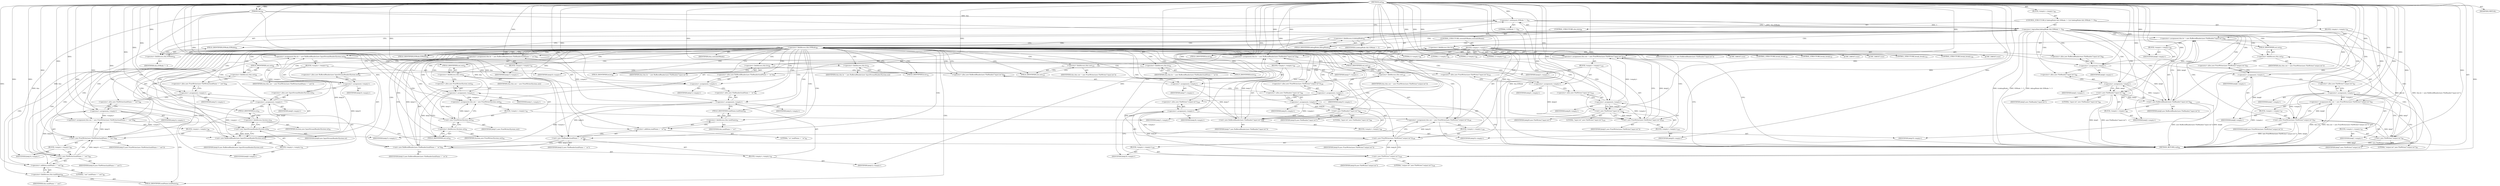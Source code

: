 digraph "init" {  
"433" [label = <(METHOD,init)<SUB>84</SUB>> ]
"434" [label = <(PARAM,this)<SUB>84</SUB>> ]
"435" [label = <(BLOCK,&lt;empty&gt;,&lt;empty&gt;)<SUB>84</SUB>> ]
"436" [label = <(CONTROL_STRUCTURE,if (debugMode &amp;&amp; IOMode != 3),if (debugMode &amp;&amp; IOMode != 3))<SUB>85</SUB>> ]
"437" [label = <(&lt;operator&gt;.logicalAnd,debugMode &amp;&amp; IOMode != 3)<SUB>85</SUB>> ]
"438" [label = <(&lt;operator&gt;.fieldAccess,A.debugMode)<SUB>85</SUB>> ]
"439" [label = <(IDENTIFIER,A,debugMode &amp;&amp; IOMode != 3)> ]
"440" [label = <(FIELD_IDENTIFIER,debugMode,debugMode)<SUB>85</SUB>> ]
"441" [label = <(&lt;operator&gt;.notEquals,IOMode != 3)<SUB>85</SUB>> ]
"442" [label = <(&lt;operator&gt;.fieldAccess,this.IOMode)<SUB>85</SUB>> ]
"443" [label = <(IDENTIFIER,this,IOMode != 3)> ]
"444" [label = <(FIELD_IDENTIFIER,IOMode,IOMode)<SUB>85</SUB>> ]
"445" [label = <(LITERAL,3,IOMode != 3)<SUB>85</SUB>> ]
"446" [label = <(BLOCK,&lt;empty&gt;,&lt;empty&gt;)<SUB>85</SUB>> ]
"447" [label = <(&lt;operator&gt;.assignment,this.br = new BufferedReader(new FileReader(&quot;input.txt&quot;)))<SUB>86</SUB>> ]
"448" [label = <(&lt;operator&gt;.fieldAccess,this.br)<SUB>86</SUB>> ]
"449" [label = <(IDENTIFIER,this,this.br = new BufferedReader(new FileReader(&quot;input.txt&quot;)))> ]
"450" [label = <(FIELD_IDENTIFIER,br,br)<SUB>86</SUB>> ]
"451" [label = <(BLOCK,&lt;empty&gt;,&lt;empty&gt;)<SUB>86</SUB>> ]
"452" [label = <(&lt;operator&gt;.assignment,&lt;empty&gt;)> ]
"453" [label = <(IDENTIFIER,$obj6,&lt;empty&gt;)> ]
"454" [label = <(&lt;operator&gt;.alloc,new BufferedReader(new FileReader(&quot;input.txt&quot;)))<SUB>86</SUB>> ]
"455" [label = <(&lt;init&gt;,new BufferedReader(new FileReader(&quot;input.txt&quot;)))<SUB>86</SUB>> ]
"456" [label = <(IDENTIFIER,$obj6,new BufferedReader(new FileReader(&quot;input.txt&quot;)))> ]
"457" [label = <(BLOCK,&lt;empty&gt;,&lt;empty&gt;)<SUB>86</SUB>> ]
"458" [label = <(&lt;operator&gt;.assignment,&lt;empty&gt;)> ]
"459" [label = <(IDENTIFIER,$obj5,&lt;empty&gt;)> ]
"460" [label = <(&lt;operator&gt;.alloc,new FileReader(&quot;input.txt&quot;))<SUB>86</SUB>> ]
"461" [label = <(&lt;init&gt;,new FileReader(&quot;input.txt&quot;))<SUB>86</SUB>> ]
"462" [label = <(IDENTIFIER,$obj5,new FileReader(&quot;input.txt&quot;))> ]
"463" [label = <(LITERAL,&quot;input.txt&quot;,new FileReader(&quot;input.txt&quot;))<SUB>86</SUB>> ]
"464" [label = <(IDENTIFIER,$obj5,&lt;empty&gt;)> ]
"465" [label = <(IDENTIFIER,$obj6,&lt;empty&gt;)> ]
"466" [label = <(&lt;operator&gt;.assignment,this.out = new PrintWriter(new FileWriter(&quot;output.txt&quot;)))<SUB>87</SUB>> ]
"467" [label = <(&lt;operator&gt;.fieldAccess,this.out)<SUB>87</SUB>> ]
"468" [label = <(IDENTIFIER,this,this.out = new PrintWriter(new FileWriter(&quot;output.txt&quot;)))> ]
"469" [label = <(FIELD_IDENTIFIER,out,out)<SUB>87</SUB>> ]
"470" [label = <(BLOCK,&lt;empty&gt;,&lt;empty&gt;)<SUB>87</SUB>> ]
"471" [label = <(&lt;operator&gt;.assignment,&lt;empty&gt;)> ]
"472" [label = <(IDENTIFIER,$obj8,&lt;empty&gt;)> ]
"473" [label = <(&lt;operator&gt;.alloc,new PrintWriter(new FileWriter(&quot;output.txt&quot;)))<SUB>87</SUB>> ]
"474" [label = <(&lt;init&gt;,new PrintWriter(new FileWriter(&quot;output.txt&quot;)))<SUB>87</SUB>> ]
"475" [label = <(IDENTIFIER,$obj8,new PrintWriter(new FileWriter(&quot;output.txt&quot;)))> ]
"476" [label = <(BLOCK,&lt;empty&gt;,&lt;empty&gt;)<SUB>87</SUB>> ]
"477" [label = <(&lt;operator&gt;.assignment,&lt;empty&gt;)> ]
"478" [label = <(IDENTIFIER,$obj7,&lt;empty&gt;)> ]
"479" [label = <(&lt;operator&gt;.alloc,new FileWriter(&quot;output.txt&quot;))<SUB>87</SUB>> ]
"480" [label = <(&lt;init&gt;,new FileWriter(&quot;output.txt&quot;))<SUB>87</SUB>> ]
"481" [label = <(IDENTIFIER,$obj7,new FileWriter(&quot;output.txt&quot;))> ]
"482" [label = <(LITERAL,&quot;output.txt&quot;,new FileWriter(&quot;output.txt&quot;))<SUB>87</SUB>> ]
"483" [label = <(IDENTIFIER,$obj7,&lt;empty&gt;)> ]
"484" [label = <(IDENTIFIER,$obj8,&lt;empty&gt;)> ]
"485" [label = <(CONTROL_STRUCTURE,else,else)<SUB>89</SUB>> ]
"486" [label = <(CONTROL_STRUCTURE,switch(IOMode),switch(IOMode))> ]
"487" [label = <(&lt;operator&gt;.fieldAccess,this.IOMode)<SUB>89</SUB>> ]
"488" [label = <(IDENTIFIER,this,switch(IOMode))> ]
"489" [label = <(FIELD_IDENTIFIER,IOMode,IOMode)<SUB>89</SUB>> ]
"490" [label = <(BLOCK,&lt;empty&gt;,&lt;empty&gt;)> ]
"491" [label = <(JUMP_TARGET,case)> ]
"492" [label = <(LITERAL,0,&lt;empty&gt;)<SUB>90</SUB>> ]
"493" [label = <(&lt;operator&gt;.assignment,this.br = new BufferedReader(new InputStreamReader(System.in)))<SUB>91</SUB>> ]
"494" [label = <(&lt;operator&gt;.fieldAccess,this.br)<SUB>91</SUB>> ]
"495" [label = <(IDENTIFIER,this,this.br = new BufferedReader(new InputStreamReader(System.in)))> ]
"496" [label = <(FIELD_IDENTIFIER,br,br)<SUB>91</SUB>> ]
"497" [label = <(BLOCK,&lt;empty&gt;,&lt;empty&gt;)<SUB>91</SUB>> ]
"498" [label = <(&lt;operator&gt;.assignment,&lt;empty&gt;)> ]
"499" [label = <(IDENTIFIER,$obj10,&lt;empty&gt;)> ]
"500" [label = <(&lt;operator&gt;.alloc,new BufferedReader(new InputStreamReader(System.in)))<SUB>91</SUB>> ]
"501" [label = <(&lt;init&gt;,new BufferedReader(new InputStreamReader(System.in)))<SUB>91</SUB>> ]
"502" [label = <(IDENTIFIER,$obj10,new BufferedReader(new InputStreamReader(System.in)))> ]
"503" [label = <(BLOCK,&lt;empty&gt;,&lt;empty&gt;)<SUB>91</SUB>> ]
"504" [label = <(&lt;operator&gt;.assignment,&lt;empty&gt;)> ]
"505" [label = <(IDENTIFIER,$obj9,&lt;empty&gt;)> ]
"506" [label = <(&lt;operator&gt;.alloc,new InputStreamReader(System.in))<SUB>91</SUB>> ]
"507" [label = <(&lt;init&gt;,new InputStreamReader(System.in))<SUB>91</SUB>> ]
"508" [label = <(IDENTIFIER,$obj9,new InputStreamReader(System.in))> ]
"509" [label = <(&lt;operator&gt;.fieldAccess,System.in)<SUB>91</SUB>> ]
"510" [label = <(IDENTIFIER,System,new InputStreamReader(System.in))<SUB>91</SUB>> ]
"511" [label = <(FIELD_IDENTIFIER,in,in)<SUB>91</SUB>> ]
"512" [label = <(IDENTIFIER,$obj9,&lt;empty&gt;)> ]
"513" [label = <(IDENTIFIER,$obj10,&lt;empty&gt;)> ]
"514" [label = <(&lt;operator&gt;.assignment,this.out = new PrintWriter(System.out))<SUB>92</SUB>> ]
"515" [label = <(&lt;operator&gt;.fieldAccess,this.out)<SUB>92</SUB>> ]
"516" [label = <(IDENTIFIER,this,this.out = new PrintWriter(System.out))> ]
"517" [label = <(FIELD_IDENTIFIER,out,out)<SUB>92</SUB>> ]
"518" [label = <(BLOCK,&lt;empty&gt;,&lt;empty&gt;)<SUB>92</SUB>> ]
"519" [label = <(&lt;operator&gt;.assignment,&lt;empty&gt;)> ]
"520" [label = <(IDENTIFIER,$obj11,&lt;empty&gt;)> ]
"521" [label = <(&lt;operator&gt;.alloc,new PrintWriter(System.out))<SUB>92</SUB>> ]
"522" [label = <(&lt;init&gt;,new PrintWriter(System.out))<SUB>92</SUB>> ]
"523" [label = <(IDENTIFIER,$obj11,new PrintWriter(System.out))> ]
"524" [label = <(&lt;operator&gt;.fieldAccess,System.out)<SUB>92</SUB>> ]
"525" [label = <(IDENTIFIER,System,new PrintWriter(System.out))<SUB>92</SUB>> ]
"526" [label = <(FIELD_IDENTIFIER,out,out)<SUB>92</SUB>> ]
"527" [label = <(IDENTIFIER,$obj11,&lt;empty&gt;)> ]
"528" [label = <(CONTROL_STRUCTURE,break;,break;)<SUB>93</SUB>> ]
"529" [label = <(JUMP_TARGET,case)> ]
"530" [label = <(LITERAL,1,&lt;empty&gt;)<SUB>94</SUB>> ]
"531" [label = <(&lt;operator&gt;.assignment,this.br = new BufferedReader(new FileReader(taskName + &quot;.in&quot;)))<SUB>95</SUB>> ]
"532" [label = <(&lt;operator&gt;.fieldAccess,this.br)<SUB>95</SUB>> ]
"533" [label = <(IDENTIFIER,this,this.br = new BufferedReader(new FileReader(taskName + &quot;.in&quot;)))> ]
"534" [label = <(FIELD_IDENTIFIER,br,br)<SUB>95</SUB>> ]
"535" [label = <(BLOCK,&lt;empty&gt;,&lt;empty&gt;)<SUB>95</SUB>> ]
"536" [label = <(&lt;operator&gt;.assignment,&lt;empty&gt;)> ]
"537" [label = <(IDENTIFIER,$obj13,&lt;empty&gt;)> ]
"538" [label = <(&lt;operator&gt;.alloc,new BufferedReader(new FileReader(taskName + &quot;.in&quot;)))<SUB>95</SUB>> ]
"539" [label = <(&lt;init&gt;,new BufferedReader(new FileReader(taskName + &quot;.in&quot;)))<SUB>95</SUB>> ]
"540" [label = <(IDENTIFIER,$obj13,new BufferedReader(new FileReader(taskName + &quot;.in&quot;)))> ]
"541" [label = <(BLOCK,&lt;empty&gt;,&lt;empty&gt;)<SUB>95</SUB>> ]
"542" [label = <(&lt;operator&gt;.assignment,&lt;empty&gt;)> ]
"543" [label = <(IDENTIFIER,$obj12,&lt;empty&gt;)> ]
"544" [label = <(&lt;operator&gt;.alloc,new FileReader(taskName + &quot;.in&quot;))<SUB>95</SUB>> ]
"545" [label = <(&lt;init&gt;,new FileReader(taskName + &quot;.in&quot;))<SUB>95</SUB>> ]
"546" [label = <(IDENTIFIER,$obj12,new FileReader(taskName + &quot;.in&quot;))> ]
"547" [label = <(&lt;operator&gt;.addition,taskName + &quot;.in&quot;)<SUB>95</SUB>> ]
"548" [label = <(&lt;operator&gt;.fieldAccess,this.taskName)<SUB>95</SUB>> ]
"549" [label = <(IDENTIFIER,this,taskName + &quot;.in&quot;)> ]
"550" [label = <(FIELD_IDENTIFIER,taskName,taskName)<SUB>95</SUB>> ]
"551" [label = <(LITERAL,&quot;.in&quot;,taskName + &quot;.in&quot;)<SUB>95</SUB>> ]
"552" [label = <(IDENTIFIER,$obj12,&lt;empty&gt;)> ]
"553" [label = <(IDENTIFIER,$obj13,&lt;empty&gt;)> ]
"554" [label = <(&lt;operator&gt;.assignment,this.out = new PrintWriter(new FileWriter(taskName + &quot;.out&quot;)))<SUB>96</SUB>> ]
"555" [label = <(&lt;operator&gt;.fieldAccess,this.out)<SUB>96</SUB>> ]
"556" [label = <(IDENTIFIER,this,this.out = new PrintWriter(new FileWriter(taskName + &quot;.out&quot;)))> ]
"557" [label = <(FIELD_IDENTIFIER,out,out)<SUB>96</SUB>> ]
"558" [label = <(BLOCK,&lt;empty&gt;,&lt;empty&gt;)<SUB>96</SUB>> ]
"559" [label = <(&lt;operator&gt;.assignment,&lt;empty&gt;)> ]
"560" [label = <(IDENTIFIER,$obj15,&lt;empty&gt;)> ]
"561" [label = <(&lt;operator&gt;.alloc,new PrintWriter(new FileWriter(taskName + &quot;.out&quot;)))<SUB>96</SUB>> ]
"562" [label = <(&lt;init&gt;,new PrintWriter(new FileWriter(taskName + &quot;.out&quot;)))<SUB>96</SUB>> ]
"563" [label = <(IDENTIFIER,$obj15,new PrintWriter(new FileWriter(taskName + &quot;.out&quot;)))> ]
"564" [label = <(BLOCK,&lt;empty&gt;,&lt;empty&gt;)<SUB>96</SUB>> ]
"565" [label = <(&lt;operator&gt;.assignment,&lt;empty&gt;)> ]
"566" [label = <(IDENTIFIER,$obj14,&lt;empty&gt;)> ]
"567" [label = <(&lt;operator&gt;.alloc,new FileWriter(taskName + &quot;.out&quot;))<SUB>96</SUB>> ]
"568" [label = <(&lt;init&gt;,new FileWriter(taskName + &quot;.out&quot;))<SUB>96</SUB>> ]
"569" [label = <(IDENTIFIER,$obj14,new FileWriter(taskName + &quot;.out&quot;))> ]
"570" [label = <(&lt;operator&gt;.addition,taskName + &quot;.out&quot;)<SUB>96</SUB>> ]
"571" [label = <(&lt;operator&gt;.fieldAccess,this.taskName)<SUB>96</SUB>> ]
"572" [label = <(IDENTIFIER,this,taskName + &quot;.out&quot;)> ]
"573" [label = <(FIELD_IDENTIFIER,taskName,taskName)<SUB>96</SUB>> ]
"574" [label = <(LITERAL,&quot;.out&quot;,taskName + &quot;.out&quot;)<SUB>96</SUB>> ]
"575" [label = <(IDENTIFIER,$obj14,&lt;empty&gt;)> ]
"576" [label = <(IDENTIFIER,$obj15,&lt;empty&gt;)> ]
"577" [label = <(CONTROL_STRUCTURE,break;,break;)<SUB>97</SUB>> ]
"578" [label = <(JUMP_TARGET,case)> ]
"579" [label = <(LITERAL,2,&lt;empty&gt;)<SUB>98</SUB>> ]
"580" [label = <(&lt;operator&gt;.assignment,this.br = new BufferedReader(new FileReader(&quot;input.txt&quot;)))<SUB>99</SUB>> ]
"581" [label = <(&lt;operator&gt;.fieldAccess,this.br)<SUB>99</SUB>> ]
"582" [label = <(IDENTIFIER,this,this.br = new BufferedReader(new FileReader(&quot;input.txt&quot;)))> ]
"583" [label = <(FIELD_IDENTIFIER,br,br)<SUB>99</SUB>> ]
"584" [label = <(BLOCK,&lt;empty&gt;,&lt;empty&gt;)<SUB>99</SUB>> ]
"585" [label = <(&lt;operator&gt;.assignment,&lt;empty&gt;)> ]
"586" [label = <(IDENTIFIER,$obj17,&lt;empty&gt;)> ]
"587" [label = <(&lt;operator&gt;.alloc,new BufferedReader(new FileReader(&quot;input.txt&quot;)))<SUB>99</SUB>> ]
"588" [label = <(&lt;init&gt;,new BufferedReader(new FileReader(&quot;input.txt&quot;)))<SUB>99</SUB>> ]
"589" [label = <(IDENTIFIER,$obj17,new BufferedReader(new FileReader(&quot;input.txt&quot;)))> ]
"590" [label = <(BLOCK,&lt;empty&gt;,&lt;empty&gt;)<SUB>99</SUB>> ]
"591" [label = <(&lt;operator&gt;.assignment,&lt;empty&gt;)> ]
"592" [label = <(IDENTIFIER,$obj16,&lt;empty&gt;)> ]
"593" [label = <(&lt;operator&gt;.alloc,new FileReader(&quot;input.txt&quot;))<SUB>99</SUB>> ]
"594" [label = <(&lt;init&gt;,new FileReader(&quot;input.txt&quot;))<SUB>99</SUB>> ]
"595" [label = <(IDENTIFIER,$obj16,new FileReader(&quot;input.txt&quot;))> ]
"596" [label = <(LITERAL,&quot;input.txt&quot;,new FileReader(&quot;input.txt&quot;))<SUB>99</SUB>> ]
"597" [label = <(IDENTIFIER,$obj16,&lt;empty&gt;)> ]
"598" [label = <(IDENTIFIER,$obj17,&lt;empty&gt;)> ]
"599" [label = <(&lt;operator&gt;.assignment,this.out = new PrintWriter(new FileWriter(&quot;output.txt&quot;)))<SUB>100</SUB>> ]
"600" [label = <(&lt;operator&gt;.fieldAccess,this.out)<SUB>100</SUB>> ]
"601" [label = <(IDENTIFIER,this,this.out = new PrintWriter(new FileWriter(&quot;output.txt&quot;)))> ]
"602" [label = <(FIELD_IDENTIFIER,out,out)<SUB>100</SUB>> ]
"603" [label = <(BLOCK,&lt;empty&gt;,&lt;empty&gt;)<SUB>100</SUB>> ]
"604" [label = <(&lt;operator&gt;.assignment,&lt;empty&gt;)> ]
"605" [label = <(IDENTIFIER,$obj19,&lt;empty&gt;)> ]
"606" [label = <(&lt;operator&gt;.alloc,new PrintWriter(new FileWriter(&quot;output.txt&quot;)))<SUB>100</SUB>> ]
"607" [label = <(&lt;init&gt;,new PrintWriter(new FileWriter(&quot;output.txt&quot;)))<SUB>100</SUB>> ]
"608" [label = <(IDENTIFIER,$obj19,new PrintWriter(new FileWriter(&quot;output.txt&quot;)))> ]
"609" [label = <(BLOCK,&lt;empty&gt;,&lt;empty&gt;)<SUB>100</SUB>> ]
"610" [label = <(&lt;operator&gt;.assignment,&lt;empty&gt;)> ]
"611" [label = <(IDENTIFIER,$obj18,&lt;empty&gt;)> ]
"612" [label = <(&lt;operator&gt;.alloc,new FileWriter(&quot;output.txt&quot;))<SUB>100</SUB>> ]
"613" [label = <(&lt;init&gt;,new FileWriter(&quot;output.txt&quot;))<SUB>100</SUB>> ]
"614" [label = <(IDENTIFIER,$obj18,new FileWriter(&quot;output.txt&quot;))> ]
"615" [label = <(LITERAL,&quot;output.txt&quot;,new FileWriter(&quot;output.txt&quot;))<SUB>100</SUB>> ]
"616" [label = <(IDENTIFIER,$obj18,&lt;empty&gt;)> ]
"617" [label = <(IDENTIFIER,$obj19,&lt;empty&gt;)> ]
"618" [label = <(CONTROL_STRUCTURE,break;,break;)<SUB>101</SUB>> ]
"619" [label = <(JUMP_TARGET,case)> ]
"620" [label = <(LITERAL,3,&lt;empty&gt;)<SUB>102</SUB>> ]
"621" [label = <(&lt;operator&gt;.assignment,this.out = new PrintWriter(new FileWriter(&quot;input.txt&quot;)))<SUB>103</SUB>> ]
"622" [label = <(&lt;operator&gt;.fieldAccess,this.out)<SUB>103</SUB>> ]
"623" [label = <(IDENTIFIER,this,this.out = new PrintWriter(new FileWriter(&quot;input.txt&quot;)))> ]
"624" [label = <(FIELD_IDENTIFIER,out,out)<SUB>103</SUB>> ]
"625" [label = <(BLOCK,&lt;empty&gt;,&lt;empty&gt;)<SUB>103</SUB>> ]
"626" [label = <(&lt;operator&gt;.assignment,&lt;empty&gt;)> ]
"627" [label = <(IDENTIFIER,$obj21,&lt;empty&gt;)> ]
"628" [label = <(&lt;operator&gt;.alloc,new PrintWriter(new FileWriter(&quot;input.txt&quot;)))<SUB>103</SUB>> ]
"629" [label = <(&lt;init&gt;,new PrintWriter(new FileWriter(&quot;input.txt&quot;)))<SUB>103</SUB>> ]
"630" [label = <(IDENTIFIER,$obj21,new PrintWriter(new FileWriter(&quot;input.txt&quot;)))> ]
"631" [label = <(BLOCK,&lt;empty&gt;,&lt;empty&gt;)<SUB>103</SUB>> ]
"632" [label = <(&lt;operator&gt;.assignment,&lt;empty&gt;)> ]
"633" [label = <(IDENTIFIER,$obj20,&lt;empty&gt;)> ]
"634" [label = <(&lt;operator&gt;.alloc,new FileWriter(&quot;input.txt&quot;))<SUB>103</SUB>> ]
"635" [label = <(&lt;init&gt;,new FileWriter(&quot;input.txt&quot;))<SUB>103</SUB>> ]
"636" [label = <(IDENTIFIER,$obj20,new FileWriter(&quot;input.txt&quot;))> ]
"637" [label = <(LITERAL,&quot;input.txt&quot;,new FileWriter(&quot;input.txt&quot;))<SUB>103</SUB>> ]
"638" [label = <(IDENTIFIER,$obj20,&lt;empty&gt;)> ]
"639" [label = <(IDENTIFIER,$obj21,&lt;empty&gt;)> ]
"640" [label = <(CONTROL_STRUCTURE,break;,break;)<SUB>104</SUB>> ]
"641" [label = <(MODIFIER,VIRTUAL)> ]
"642" [label = <(METHOD_RETURN,void)<SUB>84</SUB>> ]
  "433" -> "434"  [ label = "AST: "] 
  "433" -> "435"  [ label = "AST: "] 
  "433" -> "641"  [ label = "AST: "] 
  "433" -> "642"  [ label = "AST: "] 
  "435" -> "436"  [ label = "AST: "] 
  "436" -> "437"  [ label = "AST: "] 
  "436" -> "446"  [ label = "AST: "] 
  "436" -> "485"  [ label = "AST: "] 
  "437" -> "438"  [ label = "AST: "] 
  "437" -> "441"  [ label = "AST: "] 
  "438" -> "439"  [ label = "AST: "] 
  "438" -> "440"  [ label = "AST: "] 
  "441" -> "442"  [ label = "AST: "] 
  "441" -> "445"  [ label = "AST: "] 
  "442" -> "443"  [ label = "AST: "] 
  "442" -> "444"  [ label = "AST: "] 
  "446" -> "447"  [ label = "AST: "] 
  "446" -> "466"  [ label = "AST: "] 
  "447" -> "448"  [ label = "AST: "] 
  "447" -> "451"  [ label = "AST: "] 
  "448" -> "449"  [ label = "AST: "] 
  "448" -> "450"  [ label = "AST: "] 
  "451" -> "452"  [ label = "AST: "] 
  "451" -> "455"  [ label = "AST: "] 
  "451" -> "465"  [ label = "AST: "] 
  "452" -> "453"  [ label = "AST: "] 
  "452" -> "454"  [ label = "AST: "] 
  "455" -> "456"  [ label = "AST: "] 
  "455" -> "457"  [ label = "AST: "] 
  "457" -> "458"  [ label = "AST: "] 
  "457" -> "461"  [ label = "AST: "] 
  "457" -> "464"  [ label = "AST: "] 
  "458" -> "459"  [ label = "AST: "] 
  "458" -> "460"  [ label = "AST: "] 
  "461" -> "462"  [ label = "AST: "] 
  "461" -> "463"  [ label = "AST: "] 
  "466" -> "467"  [ label = "AST: "] 
  "466" -> "470"  [ label = "AST: "] 
  "467" -> "468"  [ label = "AST: "] 
  "467" -> "469"  [ label = "AST: "] 
  "470" -> "471"  [ label = "AST: "] 
  "470" -> "474"  [ label = "AST: "] 
  "470" -> "484"  [ label = "AST: "] 
  "471" -> "472"  [ label = "AST: "] 
  "471" -> "473"  [ label = "AST: "] 
  "474" -> "475"  [ label = "AST: "] 
  "474" -> "476"  [ label = "AST: "] 
  "476" -> "477"  [ label = "AST: "] 
  "476" -> "480"  [ label = "AST: "] 
  "476" -> "483"  [ label = "AST: "] 
  "477" -> "478"  [ label = "AST: "] 
  "477" -> "479"  [ label = "AST: "] 
  "480" -> "481"  [ label = "AST: "] 
  "480" -> "482"  [ label = "AST: "] 
  "485" -> "486"  [ label = "AST: "] 
  "486" -> "487"  [ label = "AST: "] 
  "486" -> "490"  [ label = "AST: "] 
  "487" -> "488"  [ label = "AST: "] 
  "487" -> "489"  [ label = "AST: "] 
  "490" -> "491"  [ label = "AST: "] 
  "490" -> "492"  [ label = "AST: "] 
  "490" -> "493"  [ label = "AST: "] 
  "490" -> "514"  [ label = "AST: "] 
  "490" -> "528"  [ label = "AST: "] 
  "490" -> "529"  [ label = "AST: "] 
  "490" -> "530"  [ label = "AST: "] 
  "490" -> "531"  [ label = "AST: "] 
  "490" -> "554"  [ label = "AST: "] 
  "490" -> "577"  [ label = "AST: "] 
  "490" -> "578"  [ label = "AST: "] 
  "490" -> "579"  [ label = "AST: "] 
  "490" -> "580"  [ label = "AST: "] 
  "490" -> "599"  [ label = "AST: "] 
  "490" -> "618"  [ label = "AST: "] 
  "490" -> "619"  [ label = "AST: "] 
  "490" -> "620"  [ label = "AST: "] 
  "490" -> "621"  [ label = "AST: "] 
  "490" -> "640"  [ label = "AST: "] 
  "493" -> "494"  [ label = "AST: "] 
  "493" -> "497"  [ label = "AST: "] 
  "494" -> "495"  [ label = "AST: "] 
  "494" -> "496"  [ label = "AST: "] 
  "497" -> "498"  [ label = "AST: "] 
  "497" -> "501"  [ label = "AST: "] 
  "497" -> "513"  [ label = "AST: "] 
  "498" -> "499"  [ label = "AST: "] 
  "498" -> "500"  [ label = "AST: "] 
  "501" -> "502"  [ label = "AST: "] 
  "501" -> "503"  [ label = "AST: "] 
  "503" -> "504"  [ label = "AST: "] 
  "503" -> "507"  [ label = "AST: "] 
  "503" -> "512"  [ label = "AST: "] 
  "504" -> "505"  [ label = "AST: "] 
  "504" -> "506"  [ label = "AST: "] 
  "507" -> "508"  [ label = "AST: "] 
  "507" -> "509"  [ label = "AST: "] 
  "509" -> "510"  [ label = "AST: "] 
  "509" -> "511"  [ label = "AST: "] 
  "514" -> "515"  [ label = "AST: "] 
  "514" -> "518"  [ label = "AST: "] 
  "515" -> "516"  [ label = "AST: "] 
  "515" -> "517"  [ label = "AST: "] 
  "518" -> "519"  [ label = "AST: "] 
  "518" -> "522"  [ label = "AST: "] 
  "518" -> "527"  [ label = "AST: "] 
  "519" -> "520"  [ label = "AST: "] 
  "519" -> "521"  [ label = "AST: "] 
  "522" -> "523"  [ label = "AST: "] 
  "522" -> "524"  [ label = "AST: "] 
  "524" -> "525"  [ label = "AST: "] 
  "524" -> "526"  [ label = "AST: "] 
  "531" -> "532"  [ label = "AST: "] 
  "531" -> "535"  [ label = "AST: "] 
  "532" -> "533"  [ label = "AST: "] 
  "532" -> "534"  [ label = "AST: "] 
  "535" -> "536"  [ label = "AST: "] 
  "535" -> "539"  [ label = "AST: "] 
  "535" -> "553"  [ label = "AST: "] 
  "536" -> "537"  [ label = "AST: "] 
  "536" -> "538"  [ label = "AST: "] 
  "539" -> "540"  [ label = "AST: "] 
  "539" -> "541"  [ label = "AST: "] 
  "541" -> "542"  [ label = "AST: "] 
  "541" -> "545"  [ label = "AST: "] 
  "541" -> "552"  [ label = "AST: "] 
  "542" -> "543"  [ label = "AST: "] 
  "542" -> "544"  [ label = "AST: "] 
  "545" -> "546"  [ label = "AST: "] 
  "545" -> "547"  [ label = "AST: "] 
  "547" -> "548"  [ label = "AST: "] 
  "547" -> "551"  [ label = "AST: "] 
  "548" -> "549"  [ label = "AST: "] 
  "548" -> "550"  [ label = "AST: "] 
  "554" -> "555"  [ label = "AST: "] 
  "554" -> "558"  [ label = "AST: "] 
  "555" -> "556"  [ label = "AST: "] 
  "555" -> "557"  [ label = "AST: "] 
  "558" -> "559"  [ label = "AST: "] 
  "558" -> "562"  [ label = "AST: "] 
  "558" -> "576"  [ label = "AST: "] 
  "559" -> "560"  [ label = "AST: "] 
  "559" -> "561"  [ label = "AST: "] 
  "562" -> "563"  [ label = "AST: "] 
  "562" -> "564"  [ label = "AST: "] 
  "564" -> "565"  [ label = "AST: "] 
  "564" -> "568"  [ label = "AST: "] 
  "564" -> "575"  [ label = "AST: "] 
  "565" -> "566"  [ label = "AST: "] 
  "565" -> "567"  [ label = "AST: "] 
  "568" -> "569"  [ label = "AST: "] 
  "568" -> "570"  [ label = "AST: "] 
  "570" -> "571"  [ label = "AST: "] 
  "570" -> "574"  [ label = "AST: "] 
  "571" -> "572"  [ label = "AST: "] 
  "571" -> "573"  [ label = "AST: "] 
  "580" -> "581"  [ label = "AST: "] 
  "580" -> "584"  [ label = "AST: "] 
  "581" -> "582"  [ label = "AST: "] 
  "581" -> "583"  [ label = "AST: "] 
  "584" -> "585"  [ label = "AST: "] 
  "584" -> "588"  [ label = "AST: "] 
  "584" -> "598"  [ label = "AST: "] 
  "585" -> "586"  [ label = "AST: "] 
  "585" -> "587"  [ label = "AST: "] 
  "588" -> "589"  [ label = "AST: "] 
  "588" -> "590"  [ label = "AST: "] 
  "590" -> "591"  [ label = "AST: "] 
  "590" -> "594"  [ label = "AST: "] 
  "590" -> "597"  [ label = "AST: "] 
  "591" -> "592"  [ label = "AST: "] 
  "591" -> "593"  [ label = "AST: "] 
  "594" -> "595"  [ label = "AST: "] 
  "594" -> "596"  [ label = "AST: "] 
  "599" -> "600"  [ label = "AST: "] 
  "599" -> "603"  [ label = "AST: "] 
  "600" -> "601"  [ label = "AST: "] 
  "600" -> "602"  [ label = "AST: "] 
  "603" -> "604"  [ label = "AST: "] 
  "603" -> "607"  [ label = "AST: "] 
  "603" -> "617"  [ label = "AST: "] 
  "604" -> "605"  [ label = "AST: "] 
  "604" -> "606"  [ label = "AST: "] 
  "607" -> "608"  [ label = "AST: "] 
  "607" -> "609"  [ label = "AST: "] 
  "609" -> "610"  [ label = "AST: "] 
  "609" -> "613"  [ label = "AST: "] 
  "609" -> "616"  [ label = "AST: "] 
  "610" -> "611"  [ label = "AST: "] 
  "610" -> "612"  [ label = "AST: "] 
  "613" -> "614"  [ label = "AST: "] 
  "613" -> "615"  [ label = "AST: "] 
  "621" -> "622"  [ label = "AST: "] 
  "621" -> "625"  [ label = "AST: "] 
  "622" -> "623"  [ label = "AST: "] 
  "622" -> "624"  [ label = "AST: "] 
  "625" -> "626"  [ label = "AST: "] 
  "625" -> "629"  [ label = "AST: "] 
  "625" -> "639"  [ label = "AST: "] 
  "626" -> "627"  [ label = "AST: "] 
  "626" -> "628"  [ label = "AST: "] 
  "629" -> "630"  [ label = "AST: "] 
  "629" -> "631"  [ label = "AST: "] 
  "631" -> "632"  [ label = "AST: "] 
  "631" -> "635"  [ label = "AST: "] 
  "631" -> "638"  [ label = "AST: "] 
  "632" -> "633"  [ label = "AST: "] 
  "632" -> "634"  [ label = "AST: "] 
  "635" -> "636"  [ label = "AST: "] 
  "635" -> "637"  [ label = "AST: "] 
  "437" -> "450"  [ label = "CFG: "] 
  "437" -> "489"  [ label = "CFG: "] 
  "438" -> "437"  [ label = "CFG: "] 
  "438" -> "444"  [ label = "CFG: "] 
  "441" -> "437"  [ label = "CFG: "] 
  "447" -> "469"  [ label = "CFG: "] 
  "466" -> "642"  [ label = "CFG: "] 
  "440" -> "438"  [ label = "CFG: "] 
  "442" -> "441"  [ label = "CFG: "] 
  "448" -> "454"  [ label = "CFG: "] 
  "467" -> "473"  [ label = "CFG: "] 
  "487" -> "642"  [ label = "CFG: "] 
  "487" -> "496"  [ label = "CFG: "] 
  "487" -> "534"  [ label = "CFG: "] 
  "487" -> "583"  [ label = "CFG: "] 
  "487" -> "624"  [ label = "CFG: "] 
  "444" -> "442"  [ label = "CFG: "] 
  "450" -> "448"  [ label = "CFG: "] 
  "452" -> "460"  [ label = "CFG: "] 
  "455" -> "447"  [ label = "CFG: "] 
  "469" -> "467"  [ label = "CFG: "] 
  "471" -> "479"  [ label = "CFG: "] 
  "474" -> "466"  [ label = "CFG: "] 
  "489" -> "487"  [ label = "CFG: "] 
  "493" -> "517"  [ label = "CFG: "] 
  "514" -> "642"  [ label = "CFG: "] 
  "531" -> "557"  [ label = "CFG: "] 
  "554" -> "642"  [ label = "CFG: "] 
  "580" -> "602"  [ label = "CFG: "] 
  "599" -> "642"  [ label = "CFG: "] 
  "621" -> "642"  [ label = "CFG: "] 
  "454" -> "452"  [ label = "CFG: "] 
  "473" -> "471"  [ label = "CFG: "] 
  "494" -> "500"  [ label = "CFG: "] 
  "515" -> "521"  [ label = "CFG: "] 
  "532" -> "538"  [ label = "CFG: "] 
  "555" -> "561"  [ label = "CFG: "] 
  "581" -> "587"  [ label = "CFG: "] 
  "600" -> "606"  [ label = "CFG: "] 
  "622" -> "628"  [ label = "CFG: "] 
  "458" -> "461"  [ label = "CFG: "] 
  "461" -> "455"  [ label = "CFG: "] 
  "477" -> "480"  [ label = "CFG: "] 
  "480" -> "474"  [ label = "CFG: "] 
  "496" -> "494"  [ label = "CFG: "] 
  "498" -> "506"  [ label = "CFG: "] 
  "501" -> "493"  [ label = "CFG: "] 
  "517" -> "515"  [ label = "CFG: "] 
  "519" -> "526"  [ label = "CFG: "] 
  "522" -> "514"  [ label = "CFG: "] 
  "534" -> "532"  [ label = "CFG: "] 
  "536" -> "544"  [ label = "CFG: "] 
  "539" -> "531"  [ label = "CFG: "] 
  "557" -> "555"  [ label = "CFG: "] 
  "559" -> "567"  [ label = "CFG: "] 
  "562" -> "554"  [ label = "CFG: "] 
  "583" -> "581"  [ label = "CFG: "] 
  "585" -> "593"  [ label = "CFG: "] 
  "588" -> "580"  [ label = "CFG: "] 
  "602" -> "600"  [ label = "CFG: "] 
  "604" -> "612"  [ label = "CFG: "] 
  "607" -> "599"  [ label = "CFG: "] 
  "624" -> "622"  [ label = "CFG: "] 
  "626" -> "634"  [ label = "CFG: "] 
  "629" -> "621"  [ label = "CFG: "] 
  "460" -> "458"  [ label = "CFG: "] 
  "479" -> "477"  [ label = "CFG: "] 
  "500" -> "498"  [ label = "CFG: "] 
  "521" -> "519"  [ label = "CFG: "] 
  "524" -> "522"  [ label = "CFG: "] 
  "538" -> "536"  [ label = "CFG: "] 
  "561" -> "559"  [ label = "CFG: "] 
  "587" -> "585"  [ label = "CFG: "] 
  "606" -> "604"  [ label = "CFG: "] 
  "628" -> "626"  [ label = "CFG: "] 
  "504" -> "511"  [ label = "CFG: "] 
  "507" -> "501"  [ label = "CFG: "] 
  "526" -> "524"  [ label = "CFG: "] 
  "542" -> "550"  [ label = "CFG: "] 
  "545" -> "539"  [ label = "CFG: "] 
  "565" -> "573"  [ label = "CFG: "] 
  "568" -> "562"  [ label = "CFG: "] 
  "591" -> "594"  [ label = "CFG: "] 
  "594" -> "588"  [ label = "CFG: "] 
  "610" -> "613"  [ label = "CFG: "] 
  "613" -> "607"  [ label = "CFG: "] 
  "632" -> "635"  [ label = "CFG: "] 
  "635" -> "629"  [ label = "CFG: "] 
  "506" -> "504"  [ label = "CFG: "] 
  "509" -> "507"  [ label = "CFG: "] 
  "544" -> "542"  [ label = "CFG: "] 
  "547" -> "545"  [ label = "CFG: "] 
  "567" -> "565"  [ label = "CFG: "] 
  "570" -> "568"  [ label = "CFG: "] 
  "593" -> "591"  [ label = "CFG: "] 
  "612" -> "610"  [ label = "CFG: "] 
  "634" -> "632"  [ label = "CFG: "] 
  "511" -> "509"  [ label = "CFG: "] 
  "548" -> "547"  [ label = "CFG: "] 
  "571" -> "570"  [ label = "CFG: "] 
  "550" -> "548"  [ label = "CFG: "] 
  "573" -> "571"  [ label = "CFG: "] 
  "433" -> "440"  [ label = "CFG: "] 
  "434" -> "642"  [ label = "DDG: this"] 
  "437" -> "642"  [ label = "DDG: A.debugMode"] 
  "441" -> "642"  [ label = "DDG: this.IOMode"] 
  "437" -> "642"  [ label = "DDG: IOMode != 3"] 
  "437" -> "642"  [ label = "DDG: debugMode &amp;&amp; IOMode != 3"] 
  "447" -> "642"  [ label = "DDG: this.br"] 
  "455" -> "642"  [ label = "DDG: $obj6"] 
  "461" -> "642"  [ label = "DDG: $obj5"] 
  "461" -> "642"  [ label = "DDG: new FileReader(&quot;input.txt&quot;)"] 
  "455" -> "642"  [ label = "DDG: new BufferedReader(new FileReader(&quot;input.txt&quot;))"] 
  "447" -> "642"  [ label = "DDG: this.br = new BufferedReader(new FileReader(&quot;input.txt&quot;))"] 
  "466" -> "642"  [ label = "DDG: this.out"] 
  "474" -> "642"  [ label = "DDG: $obj8"] 
  "477" -> "642"  [ label = "DDG: &lt;empty&gt;"] 
  "480" -> "642"  [ label = "DDG: $obj7"] 
  "480" -> "642"  [ label = "DDG: new FileWriter(&quot;output.txt&quot;)"] 
  "474" -> "642"  [ label = "DDG: new PrintWriter(new FileWriter(&quot;output.txt&quot;))"] 
  "466" -> "642"  [ label = "DDG: this.out = new PrintWriter(new FileWriter(&quot;output.txt&quot;))"] 
  "433" -> "434"  [ label = "DDG: "] 
  "441" -> "437"  [ label = "DDG: this.IOMode"] 
  "441" -> "437"  [ label = "DDG: 3"] 
  "458" -> "447"  [ label = "DDG: &lt;empty&gt;"] 
  "455" -> "447"  [ label = "DDG: $obj6"] 
  "433" -> "447"  [ label = "DDG: "] 
  "477" -> "466"  [ label = "DDG: &lt;empty&gt;"] 
  "474" -> "466"  [ label = "DDG: $obj8"] 
  "433" -> "466"  [ label = "DDG: "] 
  "434" -> "441"  [ label = "DDG: this"] 
  "433" -> "441"  [ label = "DDG: "] 
  "433" -> "452"  [ label = "DDG: "] 
  "433" -> "465"  [ label = "DDG: "] 
  "433" -> "471"  [ label = "DDG: "] 
  "433" -> "484"  [ label = "DDG: "] 
  "433" -> "492"  [ label = "DDG: "] 
  "504" -> "493"  [ label = "DDG: &lt;empty&gt;"] 
  "501" -> "493"  [ label = "DDG: $obj10"] 
  "433" -> "493"  [ label = "DDG: "] 
  "519" -> "514"  [ label = "DDG: &lt;empty&gt;"] 
  "522" -> "514"  [ label = "DDG: $obj11"] 
  "433" -> "514"  [ label = "DDG: "] 
  "433" -> "530"  [ label = "DDG: "] 
  "542" -> "531"  [ label = "DDG: &lt;empty&gt;"] 
  "539" -> "531"  [ label = "DDG: $obj13"] 
  "433" -> "531"  [ label = "DDG: "] 
  "565" -> "554"  [ label = "DDG: &lt;empty&gt;"] 
  "562" -> "554"  [ label = "DDG: $obj15"] 
  "433" -> "554"  [ label = "DDG: "] 
  "433" -> "579"  [ label = "DDG: "] 
  "591" -> "580"  [ label = "DDG: &lt;empty&gt;"] 
  "588" -> "580"  [ label = "DDG: $obj17"] 
  "433" -> "580"  [ label = "DDG: "] 
  "610" -> "599"  [ label = "DDG: &lt;empty&gt;"] 
  "607" -> "599"  [ label = "DDG: $obj19"] 
  "433" -> "599"  [ label = "DDG: "] 
  "433" -> "620"  [ label = "DDG: "] 
  "632" -> "621"  [ label = "DDG: &lt;empty&gt;"] 
  "629" -> "621"  [ label = "DDG: $obj21"] 
  "433" -> "621"  [ label = "DDG: "] 
  "452" -> "455"  [ label = "DDG: $obj6"] 
  "433" -> "455"  [ label = "DDG: "] 
  "458" -> "455"  [ label = "DDG: &lt;empty&gt;"] 
  "461" -> "455"  [ label = "DDG: $obj5"] 
  "471" -> "474"  [ label = "DDG: $obj8"] 
  "433" -> "474"  [ label = "DDG: "] 
  "477" -> "474"  [ label = "DDG: &lt;empty&gt;"] 
  "480" -> "474"  [ label = "DDG: $obj7"] 
  "433" -> "458"  [ label = "DDG: "] 
  "433" -> "464"  [ label = "DDG: "] 
  "433" -> "477"  [ label = "DDG: "] 
  "433" -> "483"  [ label = "DDG: "] 
  "433" -> "498"  [ label = "DDG: "] 
  "433" -> "513"  [ label = "DDG: "] 
  "433" -> "519"  [ label = "DDG: "] 
  "433" -> "527"  [ label = "DDG: "] 
  "433" -> "536"  [ label = "DDG: "] 
  "433" -> "553"  [ label = "DDG: "] 
  "433" -> "559"  [ label = "DDG: "] 
  "433" -> "576"  [ label = "DDG: "] 
  "433" -> "585"  [ label = "DDG: "] 
  "433" -> "598"  [ label = "DDG: "] 
  "433" -> "604"  [ label = "DDG: "] 
  "433" -> "617"  [ label = "DDG: "] 
  "433" -> "626"  [ label = "DDG: "] 
  "433" -> "639"  [ label = "DDG: "] 
  "458" -> "461"  [ label = "DDG: $obj5"] 
  "433" -> "461"  [ label = "DDG: "] 
  "477" -> "480"  [ label = "DDG: $obj7"] 
  "433" -> "480"  [ label = "DDG: "] 
  "498" -> "501"  [ label = "DDG: $obj10"] 
  "433" -> "501"  [ label = "DDG: "] 
  "504" -> "501"  [ label = "DDG: &lt;empty&gt;"] 
  "507" -> "501"  [ label = "DDG: $obj9"] 
  "519" -> "522"  [ label = "DDG: $obj11"] 
  "433" -> "522"  [ label = "DDG: "] 
  "536" -> "539"  [ label = "DDG: $obj13"] 
  "433" -> "539"  [ label = "DDG: "] 
  "542" -> "539"  [ label = "DDG: &lt;empty&gt;"] 
  "545" -> "539"  [ label = "DDG: $obj12"] 
  "559" -> "562"  [ label = "DDG: $obj15"] 
  "433" -> "562"  [ label = "DDG: "] 
  "565" -> "562"  [ label = "DDG: &lt;empty&gt;"] 
  "568" -> "562"  [ label = "DDG: $obj14"] 
  "585" -> "588"  [ label = "DDG: $obj17"] 
  "433" -> "588"  [ label = "DDG: "] 
  "591" -> "588"  [ label = "DDG: &lt;empty&gt;"] 
  "594" -> "588"  [ label = "DDG: $obj16"] 
  "604" -> "607"  [ label = "DDG: $obj19"] 
  "433" -> "607"  [ label = "DDG: "] 
  "610" -> "607"  [ label = "DDG: &lt;empty&gt;"] 
  "613" -> "607"  [ label = "DDG: $obj18"] 
  "626" -> "629"  [ label = "DDG: $obj21"] 
  "433" -> "629"  [ label = "DDG: "] 
  "632" -> "629"  [ label = "DDG: &lt;empty&gt;"] 
  "635" -> "629"  [ label = "DDG: $obj20"] 
  "433" -> "504"  [ label = "DDG: "] 
  "433" -> "512"  [ label = "DDG: "] 
  "433" -> "542"  [ label = "DDG: "] 
  "433" -> "552"  [ label = "DDG: "] 
  "433" -> "565"  [ label = "DDG: "] 
  "433" -> "575"  [ label = "DDG: "] 
  "433" -> "591"  [ label = "DDG: "] 
  "433" -> "597"  [ label = "DDG: "] 
  "433" -> "610"  [ label = "DDG: "] 
  "433" -> "616"  [ label = "DDG: "] 
  "433" -> "632"  [ label = "DDG: "] 
  "433" -> "638"  [ label = "DDG: "] 
  "504" -> "507"  [ label = "DDG: $obj9"] 
  "433" -> "507"  [ label = "DDG: "] 
  "542" -> "545"  [ label = "DDG: $obj12"] 
  "433" -> "545"  [ label = "DDG: "] 
  "434" -> "545"  [ label = "DDG: this"] 
  "565" -> "568"  [ label = "DDG: $obj14"] 
  "433" -> "568"  [ label = "DDG: "] 
  "434" -> "568"  [ label = "DDG: this"] 
  "591" -> "594"  [ label = "DDG: $obj16"] 
  "433" -> "594"  [ label = "DDG: "] 
  "610" -> "613"  [ label = "DDG: $obj18"] 
  "433" -> "613"  [ label = "DDG: "] 
  "632" -> "635"  [ label = "DDG: $obj20"] 
  "433" -> "635"  [ label = "DDG: "] 
  "434" -> "547"  [ label = "DDG: this"] 
  "433" -> "547"  [ label = "DDG: "] 
  "434" -> "570"  [ label = "DDG: this"] 
  "433" -> "570"  [ label = "DDG: "] 
  "437" -> "460"  [ label = "CDG: "] 
  "437" -> "450"  [ label = "CDG: "] 
  "437" -> "480"  [ label = "CDG: "] 
  "437" -> "469"  [ label = "CDG: "] 
  "437" -> "452"  [ label = "CDG: "] 
  "437" -> "471"  [ label = "CDG: "] 
  "437" -> "479"  [ label = "CDG: "] 
  "437" -> "448"  [ label = "CDG: "] 
  "437" -> "466"  [ label = "CDG: "] 
  "437" -> "447"  [ label = "CDG: "] 
  "437" -> "489"  [ label = "CDG: "] 
  "437" -> "467"  [ label = "CDG: "] 
  "437" -> "473"  [ label = "CDG: "] 
  "437" -> "477"  [ label = "CDG: "] 
  "437" -> "455"  [ label = "CDG: "] 
  "437" -> "474"  [ label = "CDG: "] 
  "437" -> "487"  [ label = "CDG: "] 
  "437" -> "461"  [ label = "CDG: "] 
  "437" -> "458"  [ label = "CDG: "] 
  "437" -> "454"  [ label = "CDG: "] 
  "438" -> "442"  [ label = "CDG: "] 
  "438" -> "441"  [ label = "CDG: "] 
  "438" -> "444"  [ label = "CDG: "] 
  "487" -> "591"  [ label = "CDG: "] 
  "487" -> "514"  [ label = "CDG: "] 
  "487" -> "544"  [ label = "CDG: "] 
  "487" -> "522"  [ label = "CDG: "] 
  "487" -> "580"  [ label = "CDG: "] 
  "487" -> "550"  [ label = "CDG: "] 
  "487" -> "511"  [ label = "CDG: "] 
  "487" -> "524"  [ label = "CDG: "] 
  "487" -> "602"  [ label = "CDG: "] 
  "487" -> "634"  [ label = "CDG: "] 
  "487" -> "568"  [ label = "CDG: "] 
  "487" -> "600"  [ label = "CDG: "] 
  "487" -> "494"  [ label = "CDG: "] 
  "487" -> "604"  [ label = "CDG: "] 
  "487" -> "570"  [ label = "CDG: "] 
  "487" -> "562"  [ label = "CDG: "] 
  "487" -> "612"  [ label = "CDG: "] 
  "487" -> "534"  [ label = "CDG: "] 
  "487" -> "509"  [ label = "CDG: "] 
  "487" -> "517"  [ label = "CDG: "] 
  "487" -> "628"  [ label = "CDG: "] 
  "487" -> "593"  [ label = "CDG: "] 
  "487" -> "536"  [ label = "CDG: "] 
  "487" -> "613"  [ label = "CDG: "] 
  "487" -> "629"  [ label = "CDG: "] 
  "487" -> "571"  [ label = "CDG: "] 
  "487" -> "635"  [ label = "CDG: "] 
  "487" -> "498"  [ label = "CDG: "] 
  "487" -> "545"  [ label = "CDG: "] 
  "487" -> "585"  [ label = "CDG: "] 
  "487" -> "493"  [ label = "CDG: "] 
  "487" -> "504"  [ label = "CDG: "] 
  "487" -> "548"  [ label = "CDG: "] 
  "487" -> "539"  [ label = "CDG: "] 
  "487" -> "507"  [ label = "CDG: "] 
  "487" -> "554"  [ label = "CDG: "] 
  "487" -> "581"  [ label = "CDG: "] 
  "487" -> "621"  [ label = "CDG: "] 
  "487" -> "599"  [ label = "CDG: "] 
  "487" -> "561"  [ label = "CDG: "] 
  "487" -> "567"  [ label = "CDG: "] 
  "487" -> "583"  [ label = "CDG: "] 
  "487" -> "555"  [ label = "CDG: "] 
  "487" -> "622"  [ label = "CDG: "] 
  "487" -> "559"  [ label = "CDG: "] 
  "487" -> "588"  [ label = "CDG: "] 
  "487" -> "521"  [ label = "CDG: "] 
  "487" -> "607"  [ label = "CDG: "] 
  "487" -> "506"  [ label = "CDG: "] 
  "487" -> "531"  [ label = "CDG: "] 
  "487" -> "515"  [ label = "CDG: "] 
  "487" -> "547"  [ label = "CDG: "] 
  "487" -> "565"  [ label = "CDG: "] 
  "487" -> "526"  [ label = "CDG: "] 
  "487" -> "573"  [ label = "CDG: "] 
  "487" -> "519"  [ label = "CDG: "] 
  "487" -> "610"  [ label = "CDG: "] 
  "487" -> "626"  [ label = "CDG: "] 
  "487" -> "587"  [ label = "CDG: "] 
  "487" -> "606"  [ label = "CDG: "] 
  "487" -> "624"  [ label = "CDG: "] 
  "487" -> "542"  [ label = "CDG: "] 
  "487" -> "557"  [ label = "CDG: "] 
  "487" -> "496"  [ label = "CDG: "] 
  "487" -> "500"  [ label = "CDG: "] 
  "487" -> "632"  [ label = "CDG: "] 
  "487" -> "538"  [ label = "CDG: "] 
  "487" -> "594"  [ label = "CDG: "] 
  "487" -> "532"  [ label = "CDG: "] 
  "487" -> "501"  [ label = "CDG: "] 
}
